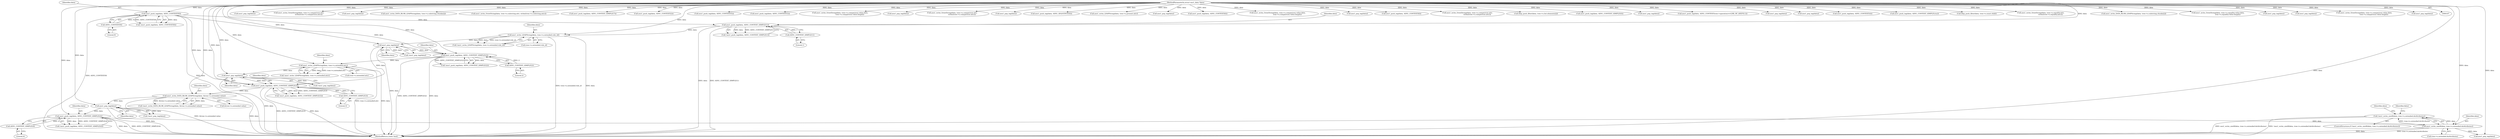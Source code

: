 digraph "0_samba_530d50a1abdcdf4d1775652d4c456c1274d83d8d_1@API" {
"1000787" [label="(Call,!asn1_write_uint8(data, tree->u.extended.dnAttributes))"];
"1000788" [label="(Call,asn1_write_uint8(data, tree->u.extended.dnAttributes))"];
"1000780" [label="(Call,asn1_push_tag(data, ASN1_CONTEXT_SIMPLE(4)))"];
"1000774" [label="(Call,asn1_pop_tag(data))"];
"1000760" [label="(Call,asn1_write_DATA_BLOB_LDAPString(data, &tree->u.extended.value))"];
"1000752" [label="(Call,asn1_push_tag(data, ASN1_CONTEXT_SIMPLE(3)))"];
"1000710" [label="(Call,asn1_pop_tag(data))"];
"1000697" [label="(Call,asn1_write_LDAPString(data, tree->u.extended.rule_id))"];
"1000689" [label="(Call,asn1_push_tag(data, ASN1_CONTEXT_SIMPLE(1)))"];
"1000672" [label="(Call,asn1_push_tag(data, ASN1_CONTEXT(9)))"];
"1000108" [label="(MethodParameterIn,struct asn1_data *data)"];
"1000674" [label="(Call,ASN1_CONTEXT(9))"];
"1000691" [label="(Call,ASN1_CONTEXT_SIMPLE(1))"];
"1000746" [label="(Call,asn1_pop_tag(data))"];
"1000733" [label="(Call,asn1_write_LDAPString(data, tree->u.extended.attr))"];
"1000725" [label="(Call,asn1_push_tag(data, ASN1_CONTEXT_SIMPLE(2)))"];
"1000727" [label="(Call,ASN1_CONTEXT_SIMPLE(2))"];
"1000754" [label="(Call,ASN1_CONTEXT_SIMPLE(3))"];
"1000782" [label="(Call,ASN1_CONTEXT_SIMPLE(4))"];
"1000509" [label="(Call,asn1_pop_tag(data))"];
"1000711" [label="(Identifier,data)"];
"1000464" [label="(Call,asn1_write_OctetString(data, tree->u.comparison.attr,\n                                     strlen(tree->u.comparison.attr)))"];
"1000696" [label="(Call,!asn1_write_LDAPString(data, tree->u.extended.rule_id))"];
"1000671" [label="(Call,!asn1_push_tag(data, ASN1_CONTEXT(9)))"];
"1000688" [label="(Call,!asn1_push_tag(data, ASN1_CONTEXT_SIMPLE(1)))"];
"1000747" [label="(Identifier,data)"];
"1000664" [label="(Call,asn1_pop_tag(data))"];
"1000726" [label="(Identifier,data)"];
"1000724" [label="(Call,!asn1_push_tag(data, ASN1_CONTEXT_SIMPLE(2)))"];
"1000732" [label="(Call,!asn1_write_LDAPString(data, tree->u.extended.attr))"];
"1000344" [label="(Call,asn1_write_DATA_BLOB_LDAPString(data, tree->u.substring.chunks[i]))"];
"1000690" [label="(Identifier,data)"];
"1000753" [label="(Identifier,data)"];
"1000780" [label="(Call,asn1_push_tag(data, ASN1_CONTEXT_SIMPLE(4)))"];
"1000275" [label="(Call,asn1_write_OctetString(data, tree->u.substring.attr, strlen(tree->u.substring.attr)))"];
"1000578" [label="(Call,asn1_push_tag(data, ASN1_CONTEXT_SIMPLE(7)))"];
"1000762" [label="(Call,&tree->u.extended.value)"];
"1000176" [label="(Call,asn1_push_tag(data, ASN1_CONTEXT(2)))"];
"1000801" [label="(Call,asn1_pop_tag(data))"];
"1000709" [label="(Call,!asn1_pop_tag(data))"];
"1000675" [label="(Literal,9)"];
"1000456" [label="(Call,asn1_push_tag(data, ASN1_CONTEXT(5)))"];
"1000755" [label="(Literal,3)"];
"1000734" [label="(Identifier,data)"];
"1000206" [label="(Call,asn1_push_tag(data, ASN1_CONTEXT(3)))"];
"1000760" [label="(Call,asn1_write_DATA_BLOB_LDAPString(data, &tree->u.extended.value))"];
"1000752" [label="(Call,asn1_push_tag(data, ASN1_CONTEXT_SIMPLE(3)))"];
"1000546" [label="(Call,asn1_write_OctetString(data, tree->u.comparison.value.data,\n                                     tree->u.comparison.value.length))"];
"1000787" [label="(Call,!asn1_write_uint8(data, tree->u.extended.dnAttributes))"];
"1000672" [label="(Call,asn1_push_tag(data, ASN1_CONTEXT(9)))"];
"1000168" [label="(Call,asn1_pop_tag(data))"];
"1000725" [label="(Call,asn1_push_tag(data, ASN1_CONTEXT_SIMPLE(2)))"];
"1000619" [label="(Call,asn1_write_OctetString(data, tree->u.comparison.attr,\n                                     strlen(tree->u.comparison.attr)))"];
"1000786" [label="(ControlStructure,if (!asn1_write_uint8(data, tree->u.extended.dnAttributes)))"];
"1000807" [label="(Call,asn1_pop_tag(data))"];
"1000802" [label="(Identifier,data)"];
"1000728" [label="(Literal,2)"];
"1000789" [label="(Identifier,data)"];
"1000296" [label="(Call,asn1_push_tag(data, ASN1_SEQUENCE(0)))"];
"1000779" [label="(Call,!asn1_push_tag(data, ASN1_CONTEXT_SIMPLE(4)))"];
"1000783" [label="(Literal,4)"];
"1000586" [label="(Call,asn1_write_LDAPString(data, tree->u.present.attr))"];
"1000710" [label="(Call,asn1_pop_tag(data))"];
"1000781" [label="(Identifier,data)"];
"1000448" [label="(Call,asn1_pop_tag(data))"];
"1000517" [label="(Call,asn1_push_tag(data, ASN1_CONTEXT(6)))"];
"1000761" [label="(Identifier,data)"];
"1000485" [label="(Call,asn1_write_OctetString(data, tree->u.comparison.value.data,\n                                     tree->u.comparison.value.length))"];
"1000733" [label="(Call,asn1_write_LDAPString(data, tree->u.extended.attr))"];
"1000359" [label="(Call,asn1_pop_tag(data))"];
"1000108" [label="(MethodParameterIn,struct asn1_data *data)"];
"1000611" [label="(Call,asn1_push_tag(data, ASN1_CONTEXT(8)))"];
"1000699" [label="(Call,tree->u.extended.rule_id)"];
"1000692" [label="(Literal,1)"];
"1000525" [label="(Call,asn1_write_OctetString(data, tree->u.comparison.attr,\n                                     strlen(tree->u.comparison.attr)))"];
"1000689" [label="(Call,asn1_push_tag(data, ASN1_CONTEXT_SIMPLE(1)))"];
"1000152" [label="(Call,ldap_push_filter(data, tree->u.list.elements[i]))"];
"1000745" [label="(Call,!asn1_pop_tag(data))"];
"1000336" [label="(Call,asn1_push_tag(data, ASN1_CONTEXT_SIMPLE(0)))"];
"1000774" [label="(Call,asn1_pop_tag(data))"];
"1000259" [label="(Call,asn1_pop_tag(data))"];
"1000121" [label="(Call,asn1_push_tag(data, ASN1_CONTEXT(tree->operation==LDB_OP_AND?0:1)))"];
"1000697" [label="(Call,asn1_write_LDAPString(data, tree->u.extended.rule_id))"];
"1000759" [label="(Call,!asn1_write_DATA_BLOB_LDAPString(data, &tree->u.extended.value))"];
"1000674" [label="(Call,ASN1_CONTEXT(9))"];
"1000198" [label="(Call,asn1_pop_tag(data))"];
"1000691" [label="(Call,ASN1_CONTEXT_SIMPLE(1))"];
"1000570" [label="(Call,asn1_pop_tag(data))"];
"1000798" [label="(Identifier,false)"];
"1000267" [label="(Call,asn1_push_tag(data, ASN1_CONTEXT(4)))"];
"1000411" [label="(Call,asn1_push_tag(data, ASN1_CONTEXT_SIMPLE(ctx)))"];
"1000727" [label="(Call,ASN1_CONTEXT_SIMPLE(2))"];
"1000775" [label="(Identifier,data)"];
"1000698" [label="(Identifier,data)"];
"1000751" [label="(Call,!asn1_push_tag(data, ASN1_CONTEXT_SIMPLE(3)))"];
"1000184" [label="(Call,ldap_push_filter(data, tree->u.isnot.child))"];
"1000735" [label="(Call,tree->u.extended.attr)"];
"1000820" [label="(MethodReturn,static bool)"];
"1000754" [label="(Call,ASN1_CONTEXT_SIMPLE(3))"];
"1000214" [label="(Call,asn1_write_OctetString(data, tree->u.equality.attr,\n                                     strlen(tree->u.equality.attr)))"];
"1000419" [label="(Call,asn1_write_DATA_BLOB_LDAPString(data, tree->u.substring.chunks[i]))"];
"1000782" [label="(Call,ASN1_CONTEXT_SIMPLE(4))"];
"1000235" [label="(Call,asn1_write_OctetString(data, tree->u.equality.value.data,\n                                     tree->u.equality.value.length))"];
"1000790" [label="(Call,tree->u.extended.dnAttributes)"];
"1000788" [label="(Call,asn1_write_uint8(data, tree->u.extended.dnAttributes))"];
"1000434" [label="(Call,asn1_pop_tag(data))"];
"1000746" [label="(Call,asn1_pop_tag(data))"];
"1000599" [label="(Call,asn1_pop_tag(data))"];
"1000673" [label="(Identifier,data)"];
"1000640" [label="(Call,asn1_write_OctetString(data, tree->u.comparison.value.data,\n                                     tree->u.comparison.value.length))"];
"1000442" [label="(Call,asn1_pop_tag(data))"];
"1000773" [label="(Call,!asn1_pop_tag(data))"];
"1000787" -> "1000786"  [label="AST: "];
"1000787" -> "1000788"  [label="CFG: "];
"1000788" -> "1000787"  [label="AST: "];
"1000798" -> "1000787"  [label="CFG: "];
"1000802" -> "1000787"  [label="CFG: "];
"1000787" -> "1000820"  [label="DDG: asn1_write_uint8(data, tree->u.extended.dnAttributes)"];
"1000787" -> "1000820"  [label="DDG: !asn1_write_uint8(data, tree->u.extended.dnAttributes)"];
"1000788" -> "1000787"  [label="DDG: data"];
"1000788" -> "1000787"  [label="DDG: tree->u.extended.dnAttributes"];
"1000788" -> "1000790"  [label="CFG: "];
"1000789" -> "1000788"  [label="AST: "];
"1000790" -> "1000788"  [label="AST: "];
"1000788" -> "1000820"  [label="DDG: data"];
"1000788" -> "1000820"  [label="DDG: tree->u.extended.dnAttributes"];
"1000780" -> "1000788"  [label="DDG: data"];
"1000108" -> "1000788"  [label="DDG: data"];
"1000788" -> "1000801"  [label="DDG: data"];
"1000780" -> "1000779"  [label="AST: "];
"1000780" -> "1000782"  [label="CFG: "];
"1000781" -> "1000780"  [label="AST: "];
"1000782" -> "1000780"  [label="AST: "];
"1000779" -> "1000780"  [label="CFG: "];
"1000780" -> "1000820"  [label="DDG: data"];
"1000780" -> "1000820"  [label="DDG: ASN1_CONTEXT_SIMPLE(4)"];
"1000780" -> "1000779"  [label="DDG: data"];
"1000780" -> "1000779"  [label="DDG: ASN1_CONTEXT_SIMPLE(4)"];
"1000774" -> "1000780"  [label="DDG: data"];
"1000108" -> "1000780"  [label="DDG: data"];
"1000782" -> "1000780"  [label="DDG: 4"];
"1000774" -> "1000773"  [label="AST: "];
"1000774" -> "1000775"  [label="CFG: "];
"1000775" -> "1000774"  [label="AST: "];
"1000773" -> "1000774"  [label="CFG: "];
"1000774" -> "1000820"  [label="DDG: data"];
"1000774" -> "1000773"  [label="DDG: data"];
"1000760" -> "1000774"  [label="DDG: data"];
"1000108" -> "1000774"  [label="DDG: data"];
"1000760" -> "1000759"  [label="AST: "];
"1000760" -> "1000762"  [label="CFG: "];
"1000761" -> "1000760"  [label="AST: "];
"1000762" -> "1000760"  [label="AST: "];
"1000759" -> "1000760"  [label="CFG: "];
"1000760" -> "1000820"  [label="DDG: &tree->u.extended.value"];
"1000760" -> "1000820"  [label="DDG: data"];
"1000760" -> "1000759"  [label="DDG: data"];
"1000760" -> "1000759"  [label="DDG: &tree->u.extended.value"];
"1000752" -> "1000760"  [label="DDG: data"];
"1000108" -> "1000760"  [label="DDG: data"];
"1000752" -> "1000751"  [label="AST: "];
"1000752" -> "1000754"  [label="CFG: "];
"1000753" -> "1000752"  [label="AST: "];
"1000754" -> "1000752"  [label="AST: "];
"1000751" -> "1000752"  [label="CFG: "];
"1000752" -> "1000820"  [label="DDG: ASN1_CONTEXT_SIMPLE(3)"];
"1000752" -> "1000820"  [label="DDG: data"];
"1000752" -> "1000751"  [label="DDG: data"];
"1000752" -> "1000751"  [label="DDG: ASN1_CONTEXT_SIMPLE(3)"];
"1000710" -> "1000752"  [label="DDG: data"];
"1000746" -> "1000752"  [label="DDG: data"];
"1000672" -> "1000752"  [label="DDG: data"];
"1000108" -> "1000752"  [label="DDG: data"];
"1000754" -> "1000752"  [label="DDG: 3"];
"1000710" -> "1000709"  [label="AST: "];
"1000710" -> "1000711"  [label="CFG: "];
"1000711" -> "1000710"  [label="AST: "];
"1000709" -> "1000710"  [label="CFG: "];
"1000710" -> "1000820"  [label="DDG: data"];
"1000710" -> "1000709"  [label="DDG: data"];
"1000697" -> "1000710"  [label="DDG: data"];
"1000108" -> "1000710"  [label="DDG: data"];
"1000710" -> "1000725"  [label="DDG: data"];
"1000697" -> "1000696"  [label="AST: "];
"1000697" -> "1000699"  [label="CFG: "];
"1000698" -> "1000697"  [label="AST: "];
"1000699" -> "1000697"  [label="AST: "];
"1000696" -> "1000697"  [label="CFG: "];
"1000697" -> "1000820"  [label="DDG: tree->u.extended.rule_id"];
"1000697" -> "1000820"  [label="DDG: data"];
"1000697" -> "1000696"  [label="DDG: data"];
"1000697" -> "1000696"  [label="DDG: tree->u.extended.rule_id"];
"1000689" -> "1000697"  [label="DDG: data"];
"1000108" -> "1000697"  [label="DDG: data"];
"1000689" -> "1000688"  [label="AST: "];
"1000689" -> "1000691"  [label="CFG: "];
"1000690" -> "1000689"  [label="AST: "];
"1000691" -> "1000689"  [label="AST: "];
"1000688" -> "1000689"  [label="CFG: "];
"1000689" -> "1000820"  [label="DDG: data"];
"1000689" -> "1000820"  [label="DDG: ASN1_CONTEXT_SIMPLE(1)"];
"1000689" -> "1000688"  [label="DDG: data"];
"1000689" -> "1000688"  [label="DDG: ASN1_CONTEXT_SIMPLE(1)"];
"1000672" -> "1000689"  [label="DDG: data"];
"1000108" -> "1000689"  [label="DDG: data"];
"1000691" -> "1000689"  [label="DDG: 1"];
"1000672" -> "1000671"  [label="AST: "];
"1000672" -> "1000674"  [label="CFG: "];
"1000673" -> "1000672"  [label="AST: "];
"1000674" -> "1000672"  [label="AST: "];
"1000671" -> "1000672"  [label="CFG: "];
"1000672" -> "1000820"  [label="DDG: ASN1_CONTEXT(9)"];
"1000672" -> "1000820"  [label="DDG: data"];
"1000672" -> "1000671"  [label="DDG: data"];
"1000672" -> "1000671"  [label="DDG: ASN1_CONTEXT(9)"];
"1000108" -> "1000672"  [label="DDG: data"];
"1000674" -> "1000672"  [label="DDG: 9"];
"1000672" -> "1000725"  [label="DDG: data"];
"1000108" -> "1000107"  [label="AST: "];
"1000108" -> "1000820"  [label="DDG: data"];
"1000108" -> "1000121"  [label="DDG: data"];
"1000108" -> "1000152"  [label="DDG: data"];
"1000108" -> "1000168"  [label="DDG: data"];
"1000108" -> "1000176"  [label="DDG: data"];
"1000108" -> "1000184"  [label="DDG: data"];
"1000108" -> "1000198"  [label="DDG: data"];
"1000108" -> "1000206"  [label="DDG: data"];
"1000108" -> "1000214"  [label="DDG: data"];
"1000108" -> "1000235"  [label="DDG: data"];
"1000108" -> "1000259"  [label="DDG: data"];
"1000108" -> "1000267"  [label="DDG: data"];
"1000108" -> "1000275"  [label="DDG: data"];
"1000108" -> "1000296"  [label="DDG: data"];
"1000108" -> "1000336"  [label="DDG: data"];
"1000108" -> "1000344"  [label="DDG: data"];
"1000108" -> "1000359"  [label="DDG: data"];
"1000108" -> "1000411"  [label="DDG: data"];
"1000108" -> "1000419"  [label="DDG: data"];
"1000108" -> "1000434"  [label="DDG: data"];
"1000108" -> "1000442"  [label="DDG: data"];
"1000108" -> "1000448"  [label="DDG: data"];
"1000108" -> "1000456"  [label="DDG: data"];
"1000108" -> "1000464"  [label="DDG: data"];
"1000108" -> "1000485"  [label="DDG: data"];
"1000108" -> "1000509"  [label="DDG: data"];
"1000108" -> "1000517"  [label="DDG: data"];
"1000108" -> "1000525"  [label="DDG: data"];
"1000108" -> "1000546"  [label="DDG: data"];
"1000108" -> "1000570"  [label="DDG: data"];
"1000108" -> "1000578"  [label="DDG: data"];
"1000108" -> "1000586"  [label="DDG: data"];
"1000108" -> "1000599"  [label="DDG: data"];
"1000108" -> "1000611"  [label="DDG: data"];
"1000108" -> "1000619"  [label="DDG: data"];
"1000108" -> "1000640"  [label="DDG: data"];
"1000108" -> "1000664"  [label="DDG: data"];
"1000108" -> "1000725"  [label="DDG: data"];
"1000108" -> "1000733"  [label="DDG: data"];
"1000108" -> "1000746"  [label="DDG: data"];
"1000108" -> "1000801"  [label="DDG: data"];
"1000108" -> "1000807"  [label="DDG: data"];
"1000674" -> "1000675"  [label="CFG: "];
"1000675" -> "1000674"  [label="AST: "];
"1000691" -> "1000692"  [label="CFG: "];
"1000692" -> "1000691"  [label="AST: "];
"1000746" -> "1000745"  [label="AST: "];
"1000746" -> "1000747"  [label="CFG: "];
"1000747" -> "1000746"  [label="AST: "];
"1000745" -> "1000746"  [label="CFG: "];
"1000746" -> "1000820"  [label="DDG: data"];
"1000746" -> "1000745"  [label="DDG: data"];
"1000733" -> "1000746"  [label="DDG: data"];
"1000733" -> "1000732"  [label="AST: "];
"1000733" -> "1000735"  [label="CFG: "];
"1000734" -> "1000733"  [label="AST: "];
"1000735" -> "1000733"  [label="AST: "];
"1000732" -> "1000733"  [label="CFG: "];
"1000733" -> "1000820"  [label="DDG: tree->u.extended.attr"];
"1000733" -> "1000820"  [label="DDG: data"];
"1000733" -> "1000732"  [label="DDG: data"];
"1000733" -> "1000732"  [label="DDG: tree->u.extended.attr"];
"1000725" -> "1000733"  [label="DDG: data"];
"1000725" -> "1000724"  [label="AST: "];
"1000725" -> "1000727"  [label="CFG: "];
"1000726" -> "1000725"  [label="AST: "];
"1000727" -> "1000725"  [label="AST: "];
"1000724" -> "1000725"  [label="CFG: "];
"1000725" -> "1000820"  [label="DDG: ASN1_CONTEXT_SIMPLE(2)"];
"1000725" -> "1000820"  [label="DDG: data"];
"1000725" -> "1000724"  [label="DDG: data"];
"1000725" -> "1000724"  [label="DDG: ASN1_CONTEXT_SIMPLE(2)"];
"1000727" -> "1000725"  [label="DDG: 2"];
"1000727" -> "1000728"  [label="CFG: "];
"1000728" -> "1000727"  [label="AST: "];
"1000754" -> "1000755"  [label="CFG: "];
"1000755" -> "1000754"  [label="AST: "];
"1000782" -> "1000783"  [label="CFG: "];
"1000783" -> "1000782"  [label="AST: "];
}
